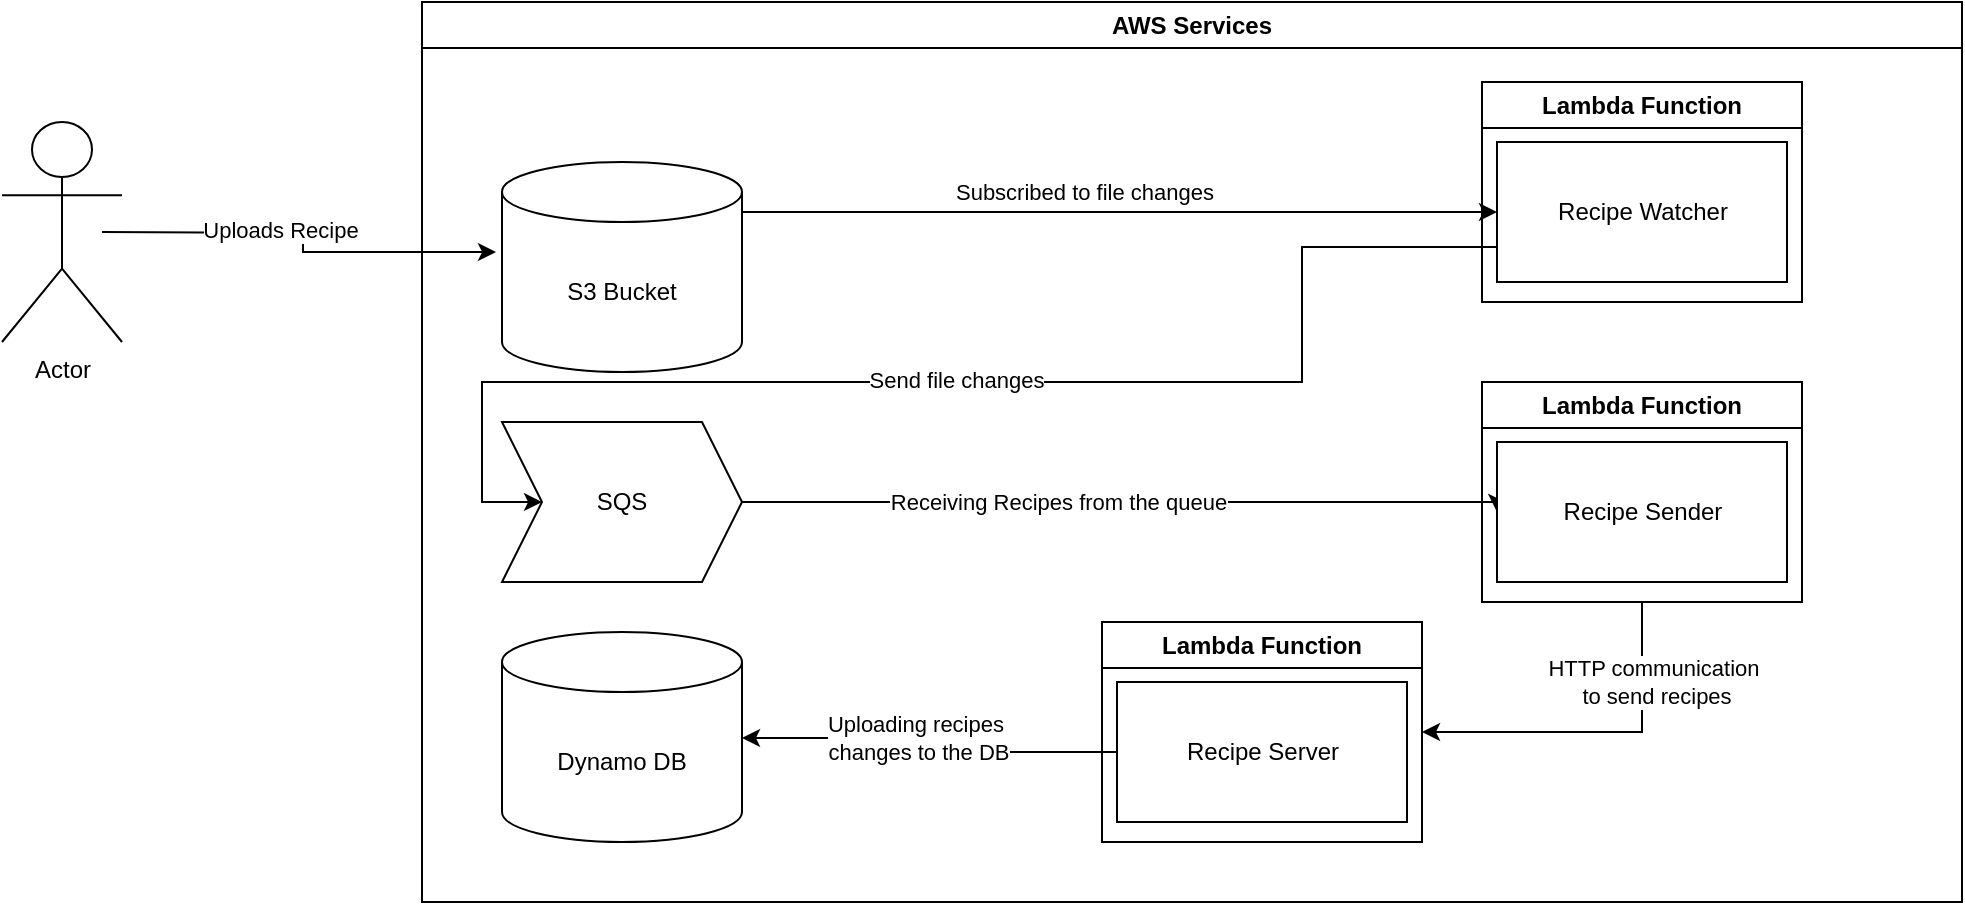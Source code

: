 <mxfile version="24.7.4">
  <diagram name="Page-1" id="2AhlaEMLkmuMSig4efZs">
    <mxGraphModel dx="2365" dy="789" grid="1" gridSize="10" guides="1" tooltips="1" connect="1" arrows="1" fold="1" page="1" pageScale="1" pageWidth="3300" pageHeight="4681" math="0" shadow="0">
      <root>
        <mxCell id="0" />
        <mxCell id="1" parent="0" />
        <mxCell id="zxIiHkNOPDkXGptr9QAK-2" value="AWS Services " style="swimlane;whiteSpace=wrap;html=1;" parent="1" vertex="1">
          <mxGeometry x="330" y="210" width="770" height="450" as="geometry" />
        </mxCell>
        <mxCell id="zxIiHkNOPDkXGptr9QAK-21" style="edgeStyle=orthogonalEdgeStyle;rounded=0;orthogonalLoop=1;jettySize=auto;html=1;exitX=1;exitY=0.5;exitDx=0;exitDy=0;exitPerimeter=0;" parent="zxIiHkNOPDkXGptr9QAK-2" source="zxIiHkNOPDkXGptr9QAK-19" edge="1">
          <mxGeometry relative="1" as="geometry">
            <mxPoint x="160" y="368" as="targetPoint" />
          </mxGeometry>
        </mxCell>
        <mxCell id="zxIiHkNOPDkXGptr9QAK-19" value="Dynamo DB" style="shape=cylinder3;whiteSpace=wrap;html=1;boundedLbl=1;backgroundOutline=1;size=15;" parent="zxIiHkNOPDkXGptr9QAK-2" vertex="1">
          <mxGeometry x="40" y="315" width="120" height="105" as="geometry" />
        </mxCell>
        <mxCell id="zxIiHkNOPDkXGptr9QAK-22" value="SQS" style="shape=step;perimeter=stepPerimeter;whiteSpace=wrap;html=1;fixedSize=1;" parent="zxIiHkNOPDkXGptr9QAK-2" vertex="1">
          <mxGeometry x="40" y="210" width="120" height="80" as="geometry" />
        </mxCell>
        <mxCell id="zxIiHkNOPDkXGptr9QAK-23" value="S3 Bucket " style="shape=cylinder3;whiteSpace=wrap;html=1;boundedLbl=1;backgroundOutline=1;size=15;" parent="zxIiHkNOPDkXGptr9QAK-2" vertex="1">
          <mxGeometry x="40" y="80" width="120" height="105" as="geometry" />
        </mxCell>
        <mxCell id="zxIiHkNOPDkXGptr9QAK-11" value="Lambda Function" style="swimlane;whiteSpace=wrap;html=1;" parent="zxIiHkNOPDkXGptr9QAK-2" vertex="1">
          <mxGeometry x="530" y="40" width="160" height="110" as="geometry" />
        </mxCell>
        <mxCell id="zxIiHkNOPDkXGptr9QAK-24" value="Recipe Watcher " style="rounded=0;whiteSpace=wrap;html=1;" parent="zxIiHkNOPDkXGptr9QAK-11" vertex="1">
          <mxGeometry x="7.5" y="30" width="145" height="70" as="geometry" />
        </mxCell>
        <mxCell id="zxIiHkNOPDkXGptr9QAK-38" style="edgeStyle=orthogonalEdgeStyle;rounded=0;orthogonalLoop=1;jettySize=auto;html=1;" parent="zxIiHkNOPDkXGptr9QAK-2" source="zxIiHkNOPDkXGptr9QAK-23" target="zxIiHkNOPDkXGptr9QAK-24" edge="1">
          <mxGeometry relative="1" as="geometry">
            <Array as="points">
              <mxPoint x="290" y="105" />
              <mxPoint x="290" y="105" />
            </Array>
          </mxGeometry>
        </mxCell>
        <mxCell id="zxIiHkNOPDkXGptr9QAK-39" value="Subscribed to file changes" style="edgeLabel;html=1;align=center;verticalAlign=middle;resizable=0;points=[];" parent="zxIiHkNOPDkXGptr9QAK-38" vertex="1" connectable="0">
          <mxGeometry x="0.173" y="-2" relative="1" as="geometry">
            <mxPoint x="-51" y="-12" as="offset" />
          </mxGeometry>
        </mxCell>
        <mxCell id="zxIiHkNOPDkXGptr9QAK-27" value="Lambda Function" style="swimlane;whiteSpace=wrap;html=1;" parent="zxIiHkNOPDkXGptr9QAK-2" vertex="1">
          <mxGeometry x="340" y="310" width="160" height="110" as="geometry" />
        </mxCell>
        <mxCell id="zxIiHkNOPDkXGptr9QAK-28" value="Recipe Server" style="rounded=0;whiteSpace=wrap;html=1;" parent="zxIiHkNOPDkXGptr9QAK-27" vertex="1">
          <mxGeometry x="7.5" y="30" width="145" height="70" as="geometry" />
        </mxCell>
        <mxCell id="zxIiHkNOPDkXGptr9QAK-42" style="edgeStyle=orthogonalEdgeStyle;rounded=0;orthogonalLoop=1;jettySize=auto;html=1;exitX=0;exitY=0.5;exitDx=0;exitDy=0;" parent="zxIiHkNOPDkXGptr9QAK-2" source="zxIiHkNOPDkXGptr9QAK-28" target="zxIiHkNOPDkXGptr9QAK-19" edge="1">
          <mxGeometry relative="1" as="geometry">
            <Array as="points">
              <mxPoint x="250" y="375" />
              <mxPoint x="250" y="368" />
            </Array>
          </mxGeometry>
        </mxCell>
        <mxCell id="zxIiHkNOPDkXGptr9QAK-43" value="&lt;div&gt;Uploading recipes&amp;nbsp;&lt;/div&gt;&lt;div&gt;changes to the DB&lt;/div&gt;" style="edgeLabel;html=1;align=center;verticalAlign=middle;resizable=0;points=[];" parent="zxIiHkNOPDkXGptr9QAK-42" vertex="1" connectable="0">
          <mxGeometry x="0.093" relative="1" as="geometry">
            <mxPoint as="offset" />
          </mxGeometry>
        </mxCell>
        <mxCell id="PxuRrXwQPvWaeEpW8rKL-1" style="edgeStyle=orthogonalEdgeStyle;rounded=0;orthogonalLoop=1;jettySize=auto;html=1;exitX=0;exitY=0.75;exitDx=0;exitDy=0;entryX=0;entryY=0.5;entryDx=0;entryDy=0;" edge="1" parent="zxIiHkNOPDkXGptr9QAK-2" source="zxIiHkNOPDkXGptr9QAK-24" target="zxIiHkNOPDkXGptr9QAK-22">
          <mxGeometry relative="1" as="geometry">
            <Array as="points">
              <mxPoint x="440" y="123" />
              <mxPoint x="440" y="190" />
              <mxPoint x="30" y="190" />
              <mxPoint x="30" y="250" />
            </Array>
          </mxGeometry>
        </mxCell>
        <mxCell id="PxuRrXwQPvWaeEpW8rKL-2" value="Send file changes" style="edgeLabel;html=1;align=center;verticalAlign=middle;resizable=0;points=[];" vertex="1" connectable="0" parent="PxuRrXwQPvWaeEpW8rKL-1">
          <mxGeometry x="0.017" y="-1" relative="1" as="geometry">
            <mxPoint as="offset" />
          </mxGeometry>
        </mxCell>
        <mxCell id="zxIiHkNOPDkXGptr9QAK-31" style="edgeStyle=orthogonalEdgeStyle;rounded=0;orthogonalLoop=1;jettySize=auto;html=1;exitX=1;exitY=0.5;exitDx=0;exitDy=0;entryX=0;entryY=0.5;entryDx=0;entryDy=0;" parent="1" source="zxIiHkNOPDkXGptr9QAK-22" target="zxIiHkNOPDkXGptr9QAK-26" edge="1">
          <mxGeometry relative="1" as="geometry">
            <Array as="points">
              <mxPoint x="868" y="460" />
            </Array>
          </mxGeometry>
        </mxCell>
        <mxCell id="zxIiHkNOPDkXGptr9QAK-32" value="Receiving Recipes from the queue" style="edgeLabel;html=1;align=center;verticalAlign=middle;resizable=0;points=[];" parent="zxIiHkNOPDkXGptr9QAK-31" vertex="1" connectable="0">
          <mxGeometry x="-0.355" relative="1" as="geometry">
            <mxPoint x="34" as="offset" />
          </mxGeometry>
        </mxCell>
        <mxCell id="zxIiHkNOPDkXGptr9QAK-44" value="Actor" style="shape=umlActor;verticalLabelPosition=bottom;verticalAlign=top;html=1;outlineConnect=0;" parent="1" vertex="1">
          <mxGeometry x="120" y="270" width="60" height="110" as="geometry" />
        </mxCell>
        <mxCell id="zxIiHkNOPDkXGptr9QAK-45" style="edgeStyle=orthogonalEdgeStyle;rounded=0;orthogonalLoop=1;jettySize=auto;html=1;entryX=-0.025;entryY=0.429;entryDx=0;entryDy=0;entryPerimeter=0;" parent="1" target="zxIiHkNOPDkXGptr9QAK-23" edge="1">
          <mxGeometry relative="1" as="geometry">
            <mxPoint x="170" y="325" as="sourcePoint" />
          </mxGeometry>
        </mxCell>
        <mxCell id="zxIiHkNOPDkXGptr9QAK-46" value="Uploads Recipe" style="edgeLabel;html=1;align=center;verticalAlign=middle;resizable=0;points=[];" parent="zxIiHkNOPDkXGptr9QAK-45" vertex="1" connectable="0">
          <mxGeometry x="-0.137" y="2" relative="1" as="geometry">
            <mxPoint as="offset" />
          </mxGeometry>
        </mxCell>
        <mxCell id="zxIiHkNOPDkXGptr9QAK-25" value="Lambda Function" style="swimlane;whiteSpace=wrap;html=1;" parent="1" vertex="1">
          <mxGeometry x="860" y="400" width="160" height="110" as="geometry" />
        </mxCell>
        <mxCell id="zxIiHkNOPDkXGptr9QAK-26" value="Recipe Sender " style="rounded=0;whiteSpace=wrap;html=1;" parent="zxIiHkNOPDkXGptr9QAK-25" vertex="1">
          <mxGeometry x="7.5" y="30" width="145" height="70" as="geometry" />
        </mxCell>
        <mxCell id="zxIiHkNOPDkXGptr9QAK-29" style="edgeStyle=orthogonalEdgeStyle;rounded=0;orthogonalLoop=1;jettySize=auto;html=1;exitX=0.5;exitY=1;exitDx=0;exitDy=0;entryX=1;entryY=0.5;entryDx=0;entryDy=0;" parent="1" source="zxIiHkNOPDkXGptr9QAK-25" target="zxIiHkNOPDkXGptr9QAK-27" edge="1">
          <mxGeometry relative="1" as="geometry" />
        </mxCell>
        <mxCell id="zxIiHkNOPDkXGptr9QAK-30" value="&lt;div&gt;HTTP communication&amp;nbsp;&lt;/div&gt;&lt;div&gt;to send recipes&lt;/div&gt;" style="edgeLabel;html=1;align=center;verticalAlign=middle;resizable=0;points=[];" parent="zxIiHkNOPDkXGptr9QAK-29" vertex="1" connectable="0">
          <mxGeometry x="-0.063" relative="1" as="geometry">
            <mxPoint x="24" y="-25" as="offset" />
          </mxGeometry>
        </mxCell>
      </root>
    </mxGraphModel>
  </diagram>
</mxfile>
